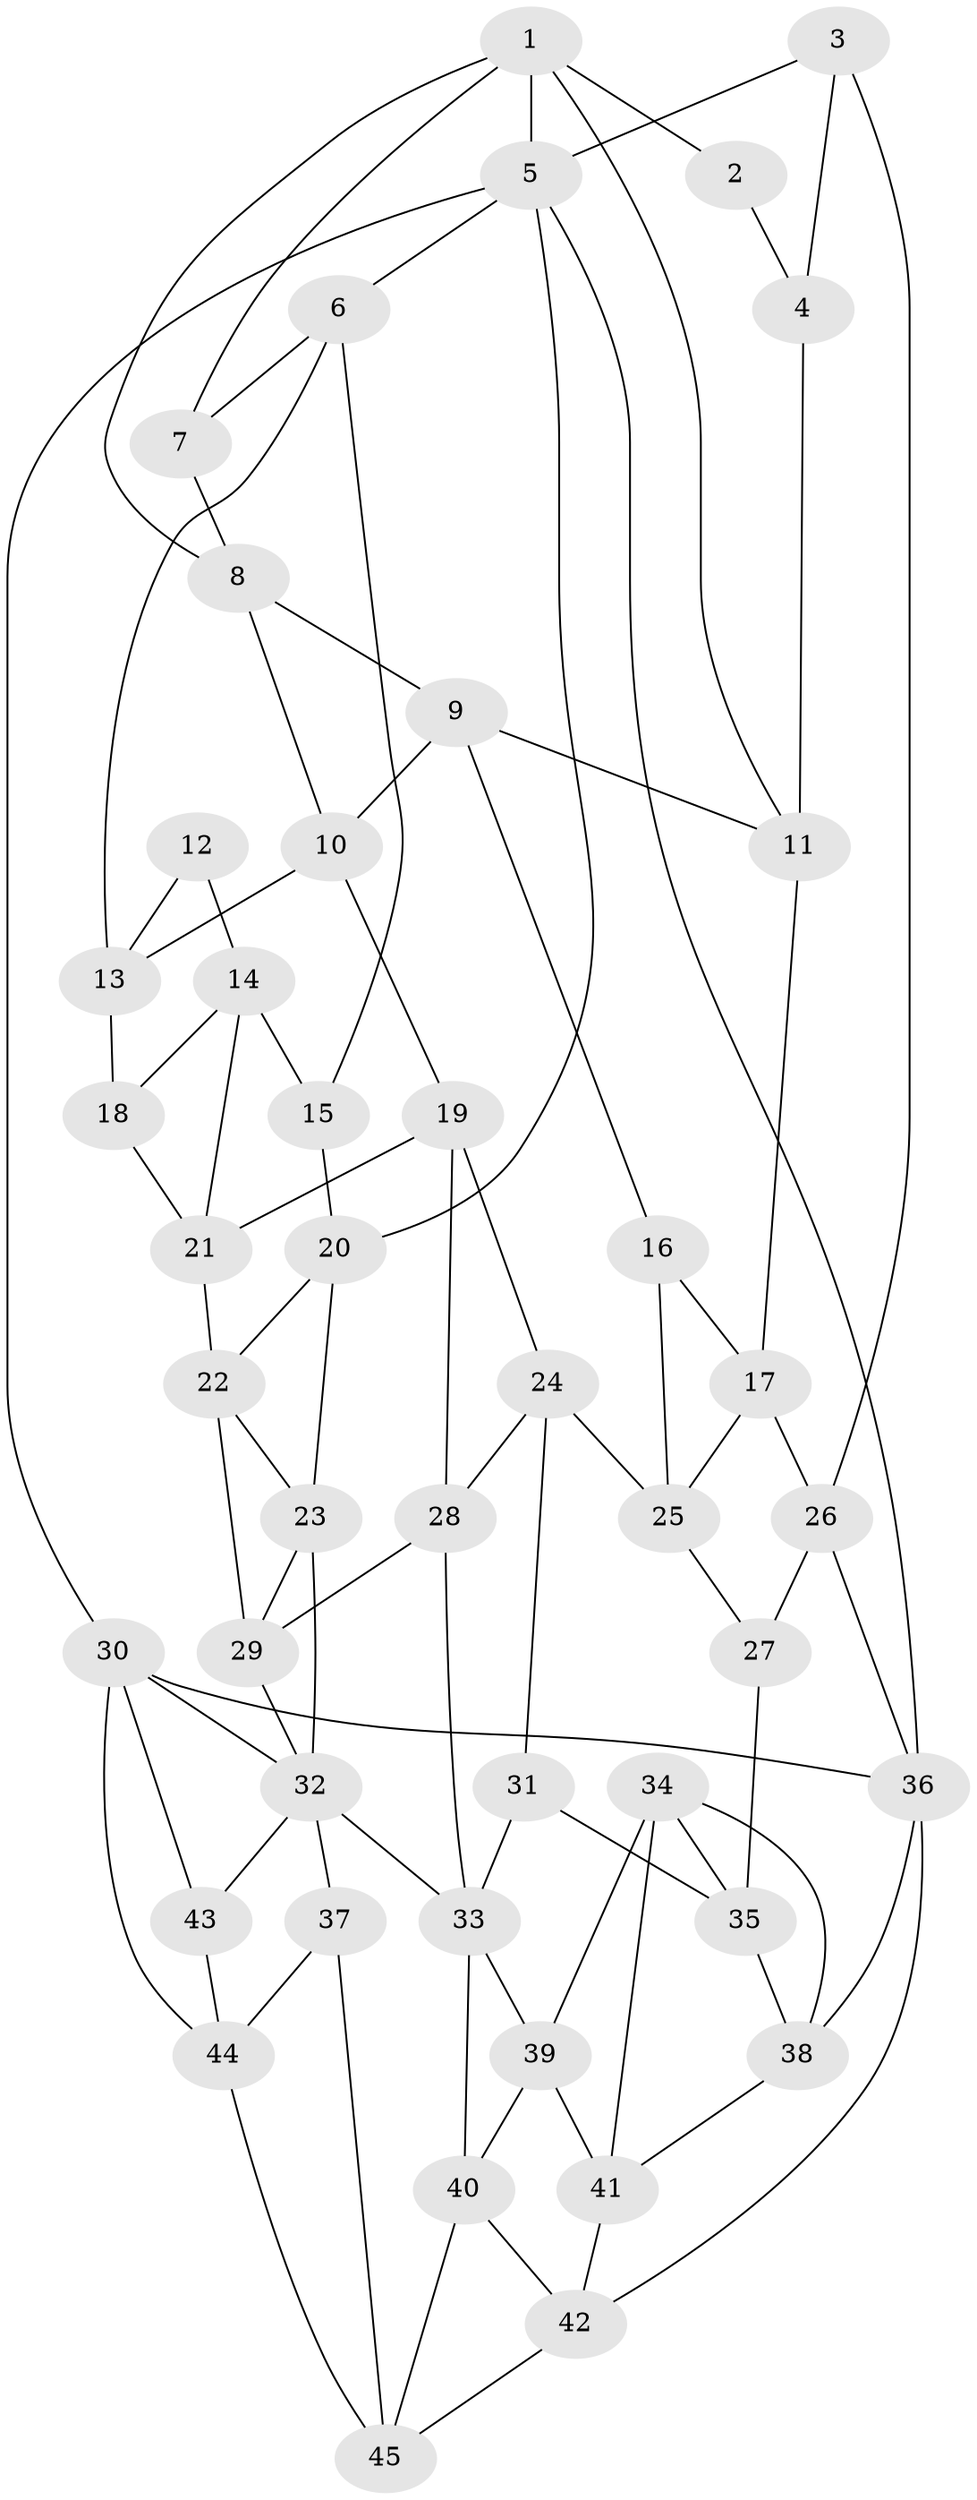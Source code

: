 // original degree distribution, {3: 0.044444444444444446, 4: 0.23333333333333334, 5: 0.4666666666666667, 6: 0.25555555555555554}
// Generated by graph-tools (version 1.1) at 2025/27/03/09/25 03:27:08]
// undirected, 45 vertices, 87 edges
graph export_dot {
graph [start="1"]
  node [color=gray90,style=filled];
  1;
  2;
  3;
  4;
  5;
  6;
  7;
  8;
  9;
  10;
  11;
  12;
  13;
  14;
  15;
  16;
  17;
  18;
  19;
  20;
  21;
  22;
  23;
  24;
  25;
  26;
  27;
  28;
  29;
  30;
  31;
  32;
  33;
  34;
  35;
  36;
  37;
  38;
  39;
  40;
  41;
  42;
  43;
  44;
  45;
  1 -- 2 [weight=1.0];
  1 -- 5 [weight=1.0];
  1 -- 7 [weight=1.0];
  1 -- 8 [weight=1.0];
  1 -- 11 [weight=1.0];
  2 -- 4 [weight=2.0];
  3 -- 4 [weight=1.0];
  3 -- 5 [weight=1.0];
  3 -- 26 [weight=1.0];
  4 -- 11 [weight=1.0];
  5 -- 6 [weight=1.0];
  5 -- 20 [weight=1.0];
  5 -- 30 [weight=1.0];
  5 -- 36 [weight=1.0];
  6 -- 7 [weight=1.0];
  6 -- 13 [weight=1.0];
  6 -- 15 [weight=1.0];
  7 -- 8 [weight=1.0];
  8 -- 9 [weight=1.0];
  8 -- 10 [weight=1.0];
  9 -- 10 [weight=1.0];
  9 -- 11 [weight=1.0];
  9 -- 16 [weight=1.0];
  10 -- 13 [weight=1.0];
  10 -- 19 [weight=1.0];
  11 -- 17 [weight=1.0];
  12 -- 13 [weight=1.0];
  12 -- 14 [weight=1.0];
  13 -- 18 [weight=1.0];
  14 -- 15 [weight=1.0];
  14 -- 18 [weight=1.0];
  14 -- 21 [weight=1.0];
  15 -- 20 [weight=1.0];
  16 -- 17 [weight=1.0];
  16 -- 25 [weight=1.0];
  17 -- 25 [weight=1.0];
  17 -- 26 [weight=1.0];
  18 -- 21 [weight=1.0];
  19 -- 21 [weight=1.0];
  19 -- 24 [weight=1.0];
  19 -- 28 [weight=1.0];
  20 -- 22 [weight=1.0];
  20 -- 23 [weight=1.0];
  21 -- 22 [weight=1.0];
  22 -- 23 [weight=1.0];
  22 -- 29 [weight=1.0];
  23 -- 29 [weight=1.0];
  23 -- 32 [weight=1.0];
  24 -- 25 [weight=1.0];
  24 -- 28 [weight=1.0];
  24 -- 31 [weight=1.0];
  25 -- 27 [weight=1.0];
  26 -- 27 [weight=1.0];
  26 -- 36 [weight=1.0];
  27 -- 35 [weight=2.0];
  28 -- 29 [weight=1.0];
  28 -- 33 [weight=1.0];
  29 -- 32 [weight=1.0];
  30 -- 32 [weight=1.0];
  30 -- 36 [weight=1.0];
  30 -- 43 [weight=1.0];
  30 -- 44 [weight=1.0];
  31 -- 33 [weight=2.0];
  31 -- 35 [weight=1.0];
  32 -- 33 [weight=1.0];
  32 -- 37 [weight=1.0];
  32 -- 43 [weight=1.0];
  33 -- 39 [weight=1.0];
  33 -- 40 [weight=1.0];
  34 -- 35 [weight=1.0];
  34 -- 38 [weight=1.0];
  34 -- 39 [weight=1.0];
  34 -- 41 [weight=1.0];
  35 -- 38 [weight=1.0];
  36 -- 38 [weight=1.0];
  36 -- 42 [weight=1.0];
  37 -- 44 [weight=1.0];
  37 -- 45 [weight=1.0];
  38 -- 41 [weight=1.0];
  39 -- 40 [weight=1.0];
  39 -- 41 [weight=1.0];
  40 -- 42 [weight=1.0];
  40 -- 45 [weight=1.0];
  41 -- 42 [weight=1.0];
  42 -- 45 [weight=1.0];
  43 -- 44 [weight=1.0];
  44 -- 45 [weight=1.0];
}
